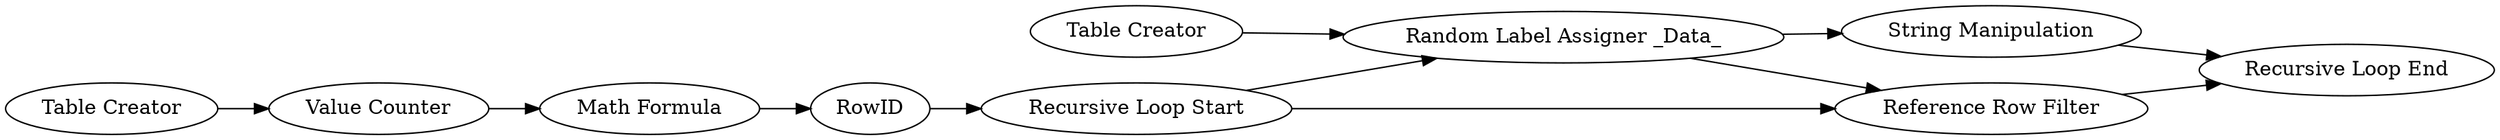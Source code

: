 digraph {
	76 [label="Table Creator"]
	78 [label="Random Label Assigner _Data_"]
	79 [label="Value Counter"]
	80 [label="Math Formula"]
	81 [label=RowID]
	82 [label="Table Creator"]
	83 [label="Recursive Loop Start"]
	84 [label="Reference Row Filter"]
	85 [label="Recursive Loop End"]
	86 [label="String Manipulation"]
	76 -> 79
	78 -> 86
	78 -> 84
	79 -> 80
	80 -> 81
	81 -> 83
	82 -> 78
	83 -> 84
	83 -> 78
	84 -> 85
	86 -> 85
	rankdir=LR
}
